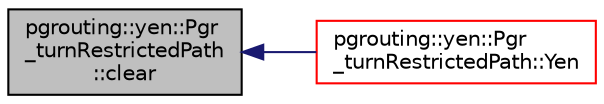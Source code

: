 digraph "pgrouting::yen::Pgr_turnRestrictedPath::clear"
{
  edge [fontname="Helvetica",fontsize="10",labelfontname="Helvetica",labelfontsize="10"];
  node [fontname="Helvetica",fontsize="10",shape=record];
  rankdir="LR";
  Node4 [label="pgrouting::yen::Pgr\l_turnRestrictedPath\l::clear",height=0.2,width=0.4,color="black", fillcolor="grey75", style="filled", fontcolor="black"];
  Node4 -> Node5 [dir="back",color="midnightblue",fontsize="10",style="solid",fontname="Helvetica"];
  Node5 [label="pgrouting::yen::Pgr\l_turnRestrictedPath::Yen",height=0.2,width=0.4,color="red", fillcolor="white", style="filled",URL="$classpgrouting_1_1yen_1_1Pgr__turnRestrictedPath.html#ac1553a5fb62ab62557f11e07386df5e1"];
}

